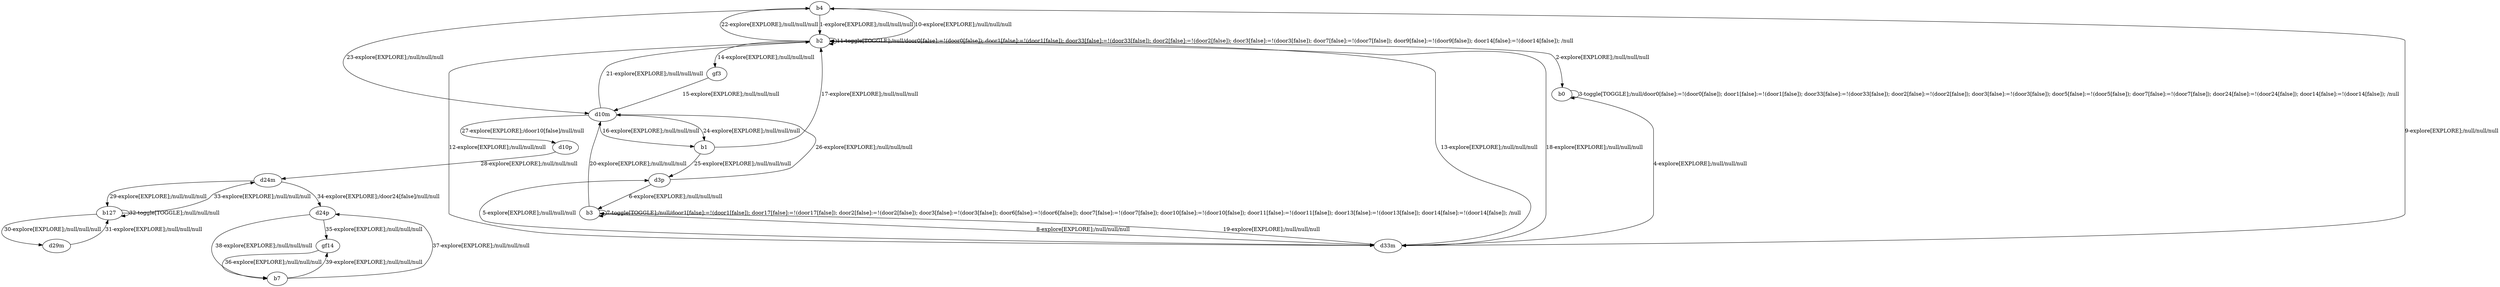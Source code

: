 # Total number of goals covered by this test: 6
# d24p --> b7
# gf14 --> b7
# d24p --> gf14
# b7 --> d24p
# d24m --> d24p
# b7 --> gf14

digraph g {
"b4" -> "b2" [label = "1-explore[EXPLORE];/null/null/null"];
"b2" -> "b0" [label = "2-explore[EXPLORE];/null/null/null"];
"b0" -> "b0" [label = "3-toggle[TOGGLE];/null/door0[false]:=!(door0[false]); door1[false]:=!(door1[false]); door33[false]:=!(door33[false]); door2[false]:=!(door2[false]); door3[false]:=!(door3[false]); door5[false]:=!(door5[false]); door7[false]:=!(door7[false]); door24[false]:=!(door24[false]); door14[false]:=!(door14[false]); /null"];
"b0" -> "d33m" [label = "4-explore[EXPLORE];/null/null/null"];
"d33m" -> "d3p" [label = "5-explore[EXPLORE];/null/null/null"];
"d3p" -> "b3" [label = "6-explore[EXPLORE];/null/null/null"];
"b3" -> "b3" [label = "7-toggle[TOGGLE];/null/door1[false]:=!(door1[false]); door17[false]:=!(door17[false]); door2[false]:=!(door2[false]); door3[false]:=!(door3[false]); door6[false]:=!(door6[false]); door7[false]:=!(door7[false]); door10[false]:=!(door10[false]); door11[false]:=!(door11[false]); door13[false]:=!(door13[false]); door14[false]:=!(door14[false]); /null"];
"b3" -> "d33m" [label = "8-explore[EXPLORE];/null/null/null"];
"d33m" -> "b4" [label = "9-explore[EXPLORE];/null/null/null"];
"b4" -> "b2" [label = "10-explore[EXPLORE];/null/null/null"];
"b2" -> "b2" [label = "11-toggle[TOGGLE];/null/door0[false]:=!(door0[false]); door1[false]:=!(door1[false]); door33[false]:=!(door33[false]); door2[false]:=!(door2[false]); door3[false]:=!(door3[false]); door7[false]:=!(door7[false]); door9[false]:=!(door9[false]); door14[false]:=!(door14[false]); /null"];
"b2" -> "d33m" [label = "12-explore[EXPLORE];/null/null/null"];
"d33m" -> "b2" [label = "13-explore[EXPLORE];/null/null/null"];
"b2" -> "gf3" [label = "14-explore[EXPLORE];/null/null/null"];
"gf3" -> "d10m" [label = "15-explore[EXPLORE];/null/null/null"];
"d10m" -> "b1" [label = "16-explore[EXPLORE];/null/null/null"];
"b1" -> "b2" [label = "17-explore[EXPLORE];/null/null/null"];
"b2" -> "d33m" [label = "18-explore[EXPLORE];/null/null/null"];
"d33m" -> "b3" [label = "19-explore[EXPLORE];/null/null/null"];
"b3" -> "d10m" [label = "20-explore[EXPLORE];/null/null/null"];
"d10m" -> "b2" [label = "21-explore[EXPLORE];/null/null/null"];
"b2" -> "b4" [label = "22-explore[EXPLORE];/null/null/null"];
"b4" -> "d10m" [label = "23-explore[EXPLORE];/null/null/null"];
"d10m" -> "b1" [label = "24-explore[EXPLORE];/null/null/null"];
"b1" -> "d3p" [label = "25-explore[EXPLORE];/null/null/null"];
"d3p" -> "d10m" [label = "26-explore[EXPLORE];/null/null/null"];
"d10m" -> "d10p" [label = "27-explore[EXPLORE];/door10[false]/null/null"];
"d10p" -> "d24m" [label = "28-explore[EXPLORE];/null/null/null"];
"d24m" -> "b127" [label = "29-explore[EXPLORE];/null/null/null"];
"b127" -> "d29m" [label = "30-explore[EXPLORE];/null/null/null"];
"d29m" -> "b127" [label = "31-explore[EXPLORE];/null/null/null"];
"b127" -> "b127" [label = "32-toggle[TOGGLE];/null/null/null"];
"b127" -> "d24m" [label = "33-explore[EXPLORE];/null/null/null"];
"d24m" -> "d24p" [label = "34-explore[EXPLORE];/door24[false]/null/null"];
"d24p" -> "gf14" [label = "35-explore[EXPLORE];/null/null/null"];
"gf14" -> "b7" [label = "36-explore[EXPLORE];/null/null/null"];
"b7" -> "d24p" [label = "37-explore[EXPLORE];/null/null/null"];
"d24p" -> "b7" [label = "38-explore[EXPLORE];/null/null/null"];
"b7" -> "gf14" [label = "39-explore[EXPLORE];/null/null/null"];
}
